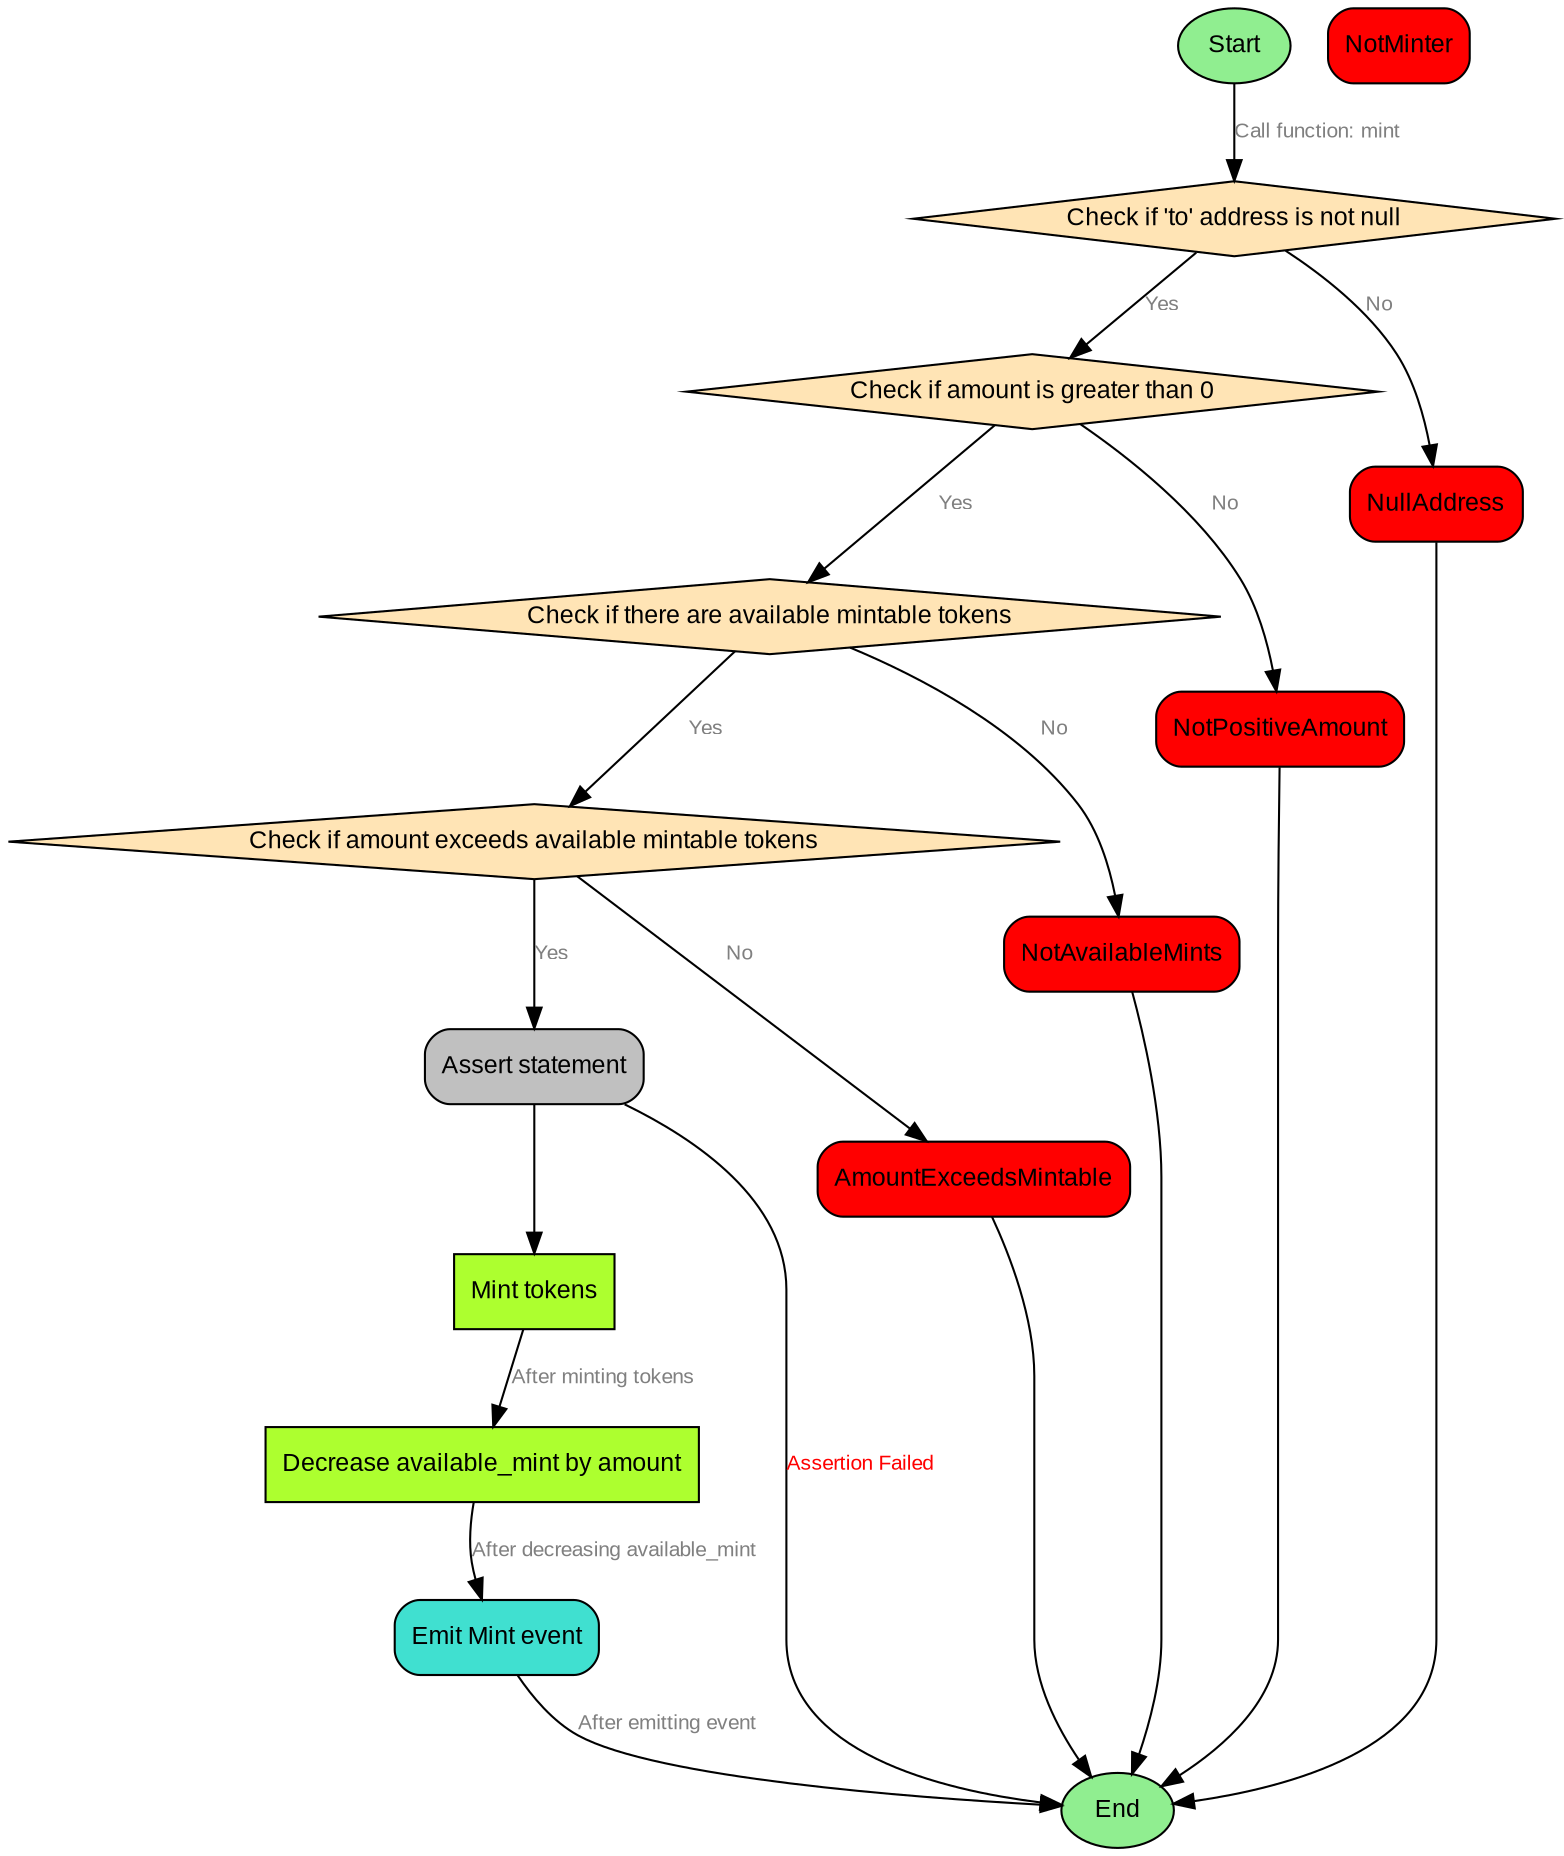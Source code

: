 digraph {
    node [shape = box; style = "rounded, filled"; fillcolor = "#F5F5F5"; fontname = "Arial"; fontsize = 12;];
    edge [fontname = "Arial"; fontsize = 10;];
    
    start [label = "Start";shape = "ellipse";style = "filled";fillcolor = "#90EE90";];
    
    start -> checkTo [label = "Call function: mint"; fontsize = 10; fontcolor = "#808080";];
    
    checkTo [label = "Check if 'to' address is not null";shape = "diamond";style = "filled";fillcolor = "#FFE4B5";];
    checkAmount [label = "Check if amount is greater than 0";shape = "diamond";style = "filled";fillcolor = "#FFE4B5";];
    checkAvailableMint [label = "Check if there are available mintable tokens";shape = "diamond";style = "filled";fillcolor = "#FFE4B5";];
    checkAmountExceedsMintable [label = "Check if amount exceeds available mintable tokens";shape = "diamond";style = "filled";fillcolor = "#FFE4B5";];
    assertStatement [label = "Assert statement";shape = "box";style = "rounded,filled";fillcolor = "gray";];
    mintTokens [label = "Mint tokens";style = "filled";fillcolor = "greenyellow";];
    decreaseAvailableMint [label = "Decrease available_mint by amount";style = "filled";fillcolor = "greenyellow";];
    emitEvent [label = "Emit Mint event";shape = "box";style = "rounded,filled";fillcolor = "turquoise";];
    end [label = "End";shape = "ellipse";style = "filled";fillcolor = "#90EE90";];
    
    revertNotMinter [label = "NotMinter";shape = "box";style = "rounded,filled";fillcolor = "red";];
    revertNullAddress [label = "NullAddress";shape = "box";style = "rounded,filled";fillcolor = "red";];
    revertNotPositiveAmount [label = "NotPositiveAmount";shape = "box";style = "rounded,filled";fillcolor = "red";];
    revertNotAvailableMints [label = "NotAvailableMints";shape = "box";style = "rounded,filled";fillcolor = "red";];
    revertAmountExceedsMintable [label = "AmountExceedsMintable";shape = "box";style = "rounded,filled";fillcolor = "red";];
    
    checkTo -> checkAmount [label = "Yes"; fontsize = 10; fontcolor = "#808080";];
    checkTo -> revertNullAddress [label = "No"; fontsize = 10; fontcolor = "#808080";];
    revertNullAddress -> end;
    
    checkAmount -> checkAvailableMint [label = "Yes"; fontsize = 10; fontcolor = "#808080";];
    checkAmount -> revertNotPositiveAmount [label = "No"; fontsize = 10; fontcolor = "#808080";];
    revertNotPositiveAmount -> end;
    
    checkAvailableMint -> checkAmountExceedsMintable [label = "Yes"; fontsize = 10; fontcolor = "#808080";];
    checkAvailableMint -> revertNotAvailableMints [label = "No"; fontsize = 10; fontcolor = "#808080";];
    revertNotAvailableMints -> end;
    
    checkAmountExceedsMintable -> revertAmountExceedsMintable [label = "No"; fontsize = 10; fontcolor = "#808080";];
    checkAmountExceedsMintable -> assertStatement [label = "Yes"; fontsize = 10; fontcolor = "#808080";];
    revertAmountExceedsMintable -> end;
    
    assertStatement -> mintTokens;
    assertStatement -> end [label = "Assertion Failed"; fontsize = 10; fontcolor = "#FF0000";];
    
    mintTokens -> decreaseAvailableMint [label = "After minting tokens"; fontsize = 10; fontcolor = "#808080";];
    decreaseAvailableMint -> emitEvent [label = "After decreasing available_mint"; fontsize = 10; fontcolor = "#808080";];
    emitEvent -> end [label = "After emitting event"; fontsize = 10; fontcolor = "#808080";];
}